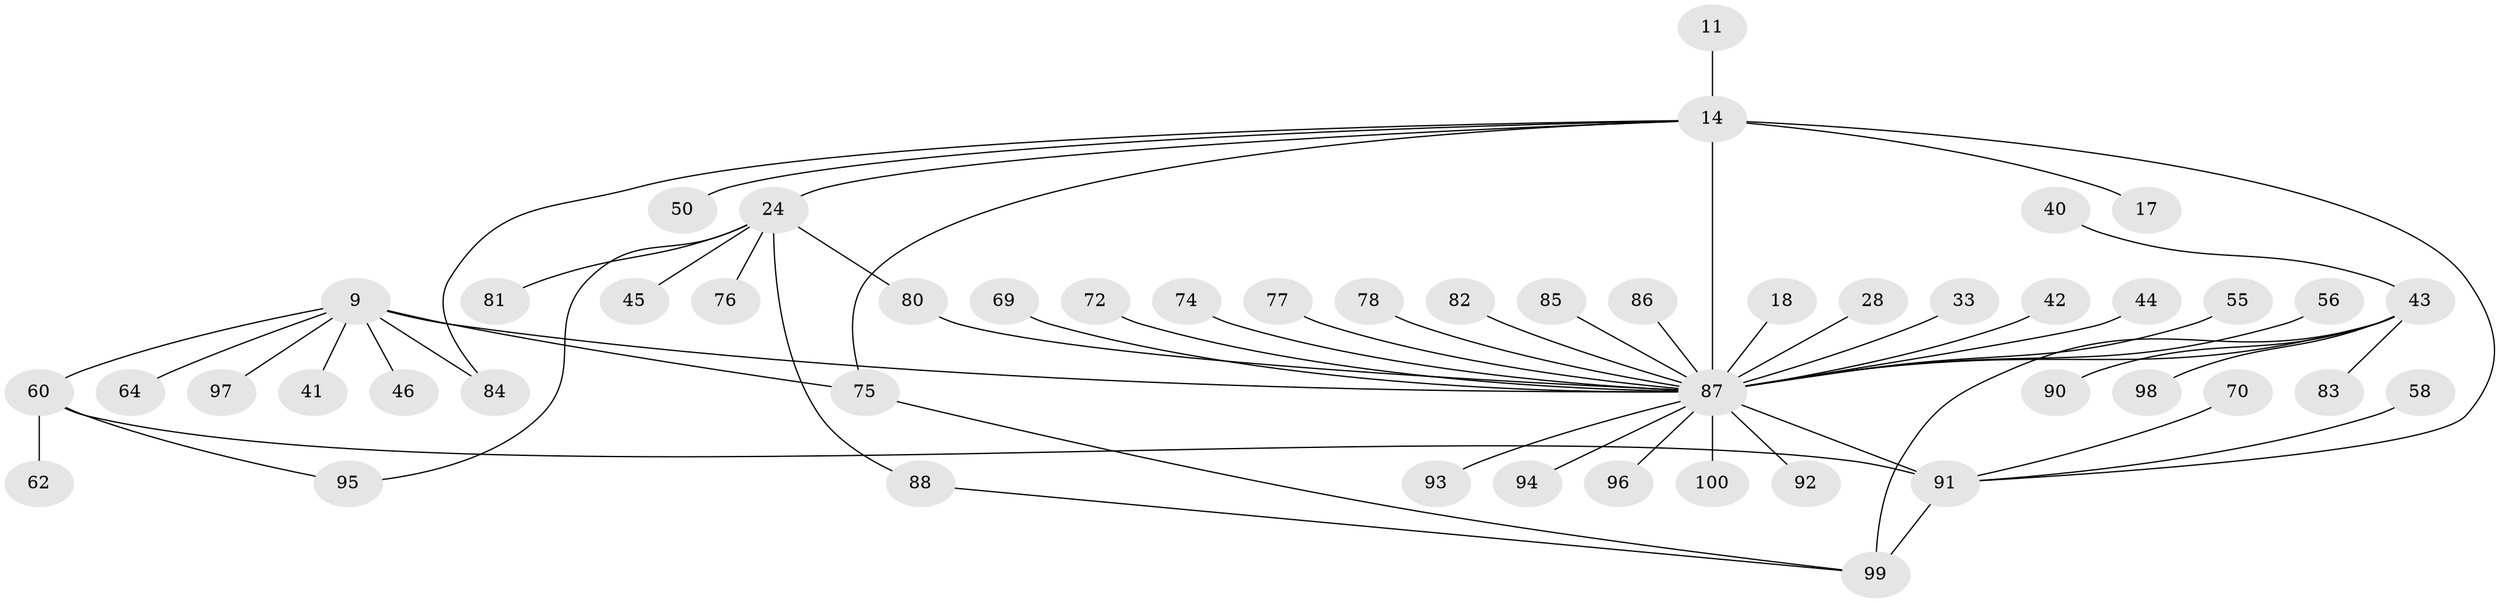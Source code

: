 // original degree distribution, {10: 0.03, 5: 0.04, 21: 0.01, 13: 0.01, 2: 0.22, 8: 0.01, 1: 0.44, 3: 0.11, 6: 0.01, 7: 0.02, 4: 0.09, 9: 0.01}
// Generated by graph-tools (version 1.1) at 2025/46/03/09/25 04:46:48]
// undirected, 50 vertices, 58 edges
graph export_dot {
graph [start="1"]
  node [color=gray90,style=filled];
  9 [super="+5"];
  11;
  14 [super="+4"];
  17;
  18;
  24 [super="+20"];
  28;
  33;
  40;
  41;
  42;
  43 [super="+16+1"];
  44;
  45;
  46;
  50;
  55;
  56;
  58;
  60 [super="+37"];
  62;
  64;
  69 [super="+59"];
  70;
  72;
  74 [super="+63"];
  75 [super="+19"];
  76;
  77;
  78;
  80 [super="+49"];
  81;
  82;
  83;
  84 [super="+22+23"];
  85;
  86;
  87 [super="+6+39+54+79"];
  88;
  90 [super="+68"];
  91 [super="+27+8+89+21"];
  92 [super="+71"];
  93;
  94 [super="+67"];
  95;
  96;
  97;
  98;
  99 [super="+30+47"];
  100;
  9 -- 46;
  9 -- 64;
  9 -- 97;
  9 -- 41;
  9 -- 87 [weight=7];
  9 -- 75;
  9 -- 84;
  9 -- 60 [weight=2];
  11 -- 14;
  14 -- 50;
  14 -- 17;
  14 -- 24 [weight=3];
  14 -- 91 [weight=2];
  14 -- 75;
  14 -- 84;
  14 -- 87 [weight=6];
  18 -- 87;
  24 -- 88;
  24 -- 81;
  24 -- 76;
  24 -- 45;
  24 -- 95;
  24 -- 80;
  28 -- 87;
  33 -- 87 [weight=2];
  40 -- 43;
  42 -- 87;
  43 -- 98;
  43 -- 83;
  43 -- 87 [weight=6];
  43 -- 90;
  43 -- 99 [weight=2];
  44 -- 87;
  55 -- 87;
  56 -- 87;
  58 -- 91;
  60 -- 91;
  60 -- 62;
  60 -- 95;
  69 -- 87;
  70 -- 91;
  72 -- 87;
  74 -- 87;
  75 -- 99;
  77 -- 87;
  78 -- 87 [weight=2];
  80 -- 87;
  82 -- 87 [weight=2];
  85 -- 87;
  86 -- 87;
  87 -- 96;
  87 -- 91 [weight=5];
  87 -- 94;
  87 -- 92;
  87 -- 93;
  87 -- 100;
  88 -- 99;
  91 -- 99;
}

